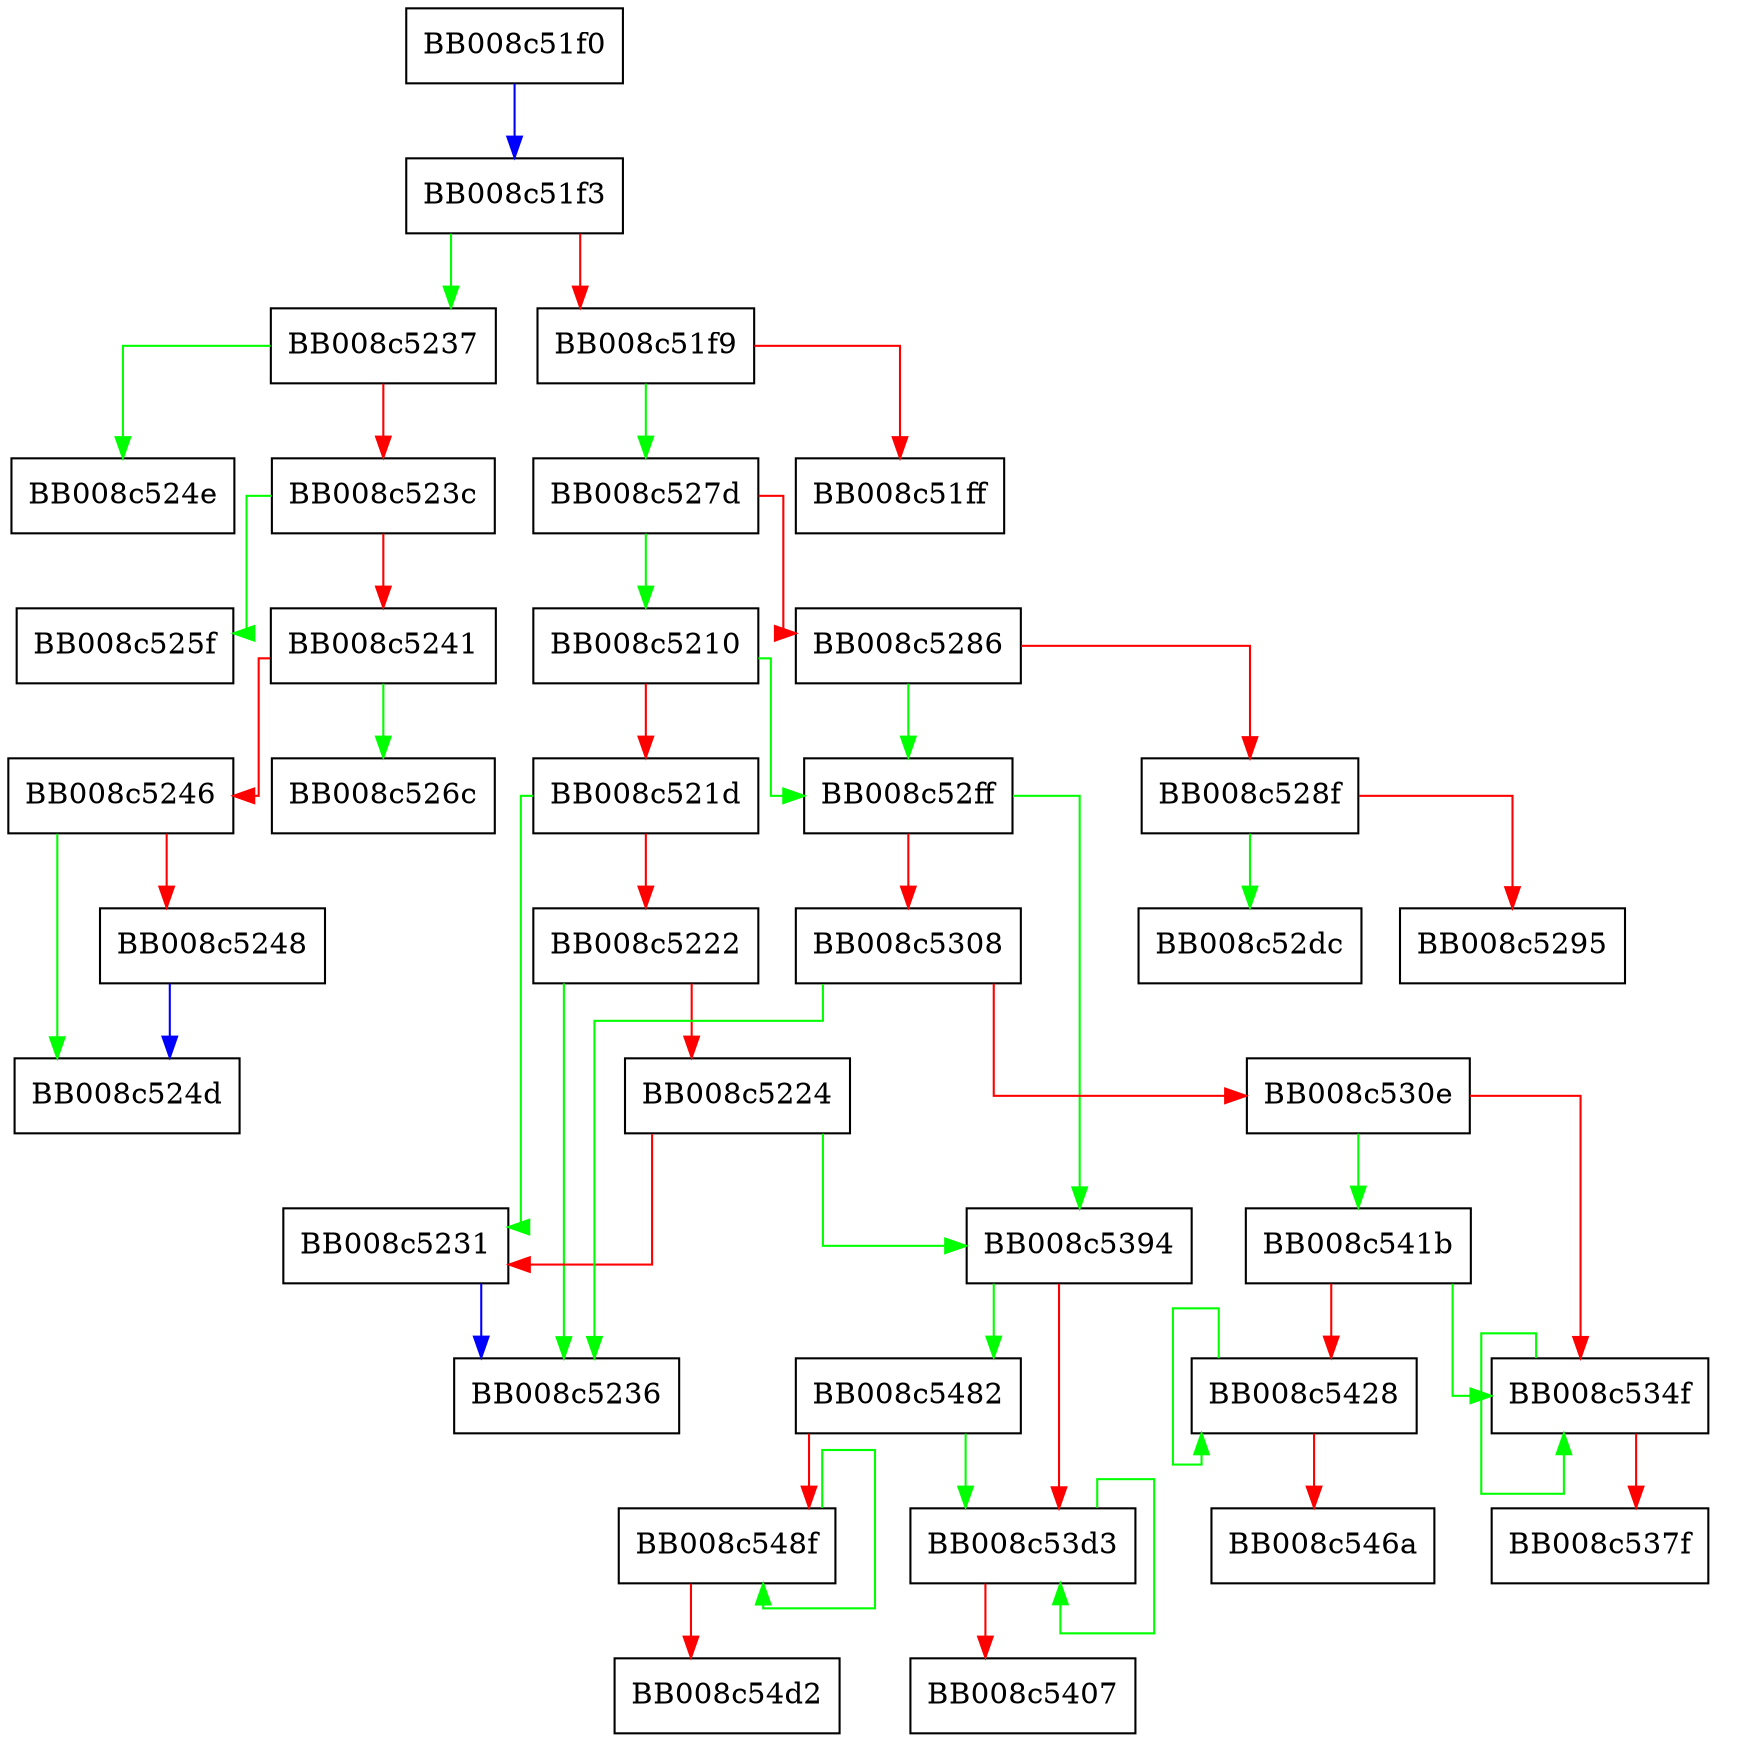 digraph __memcpy_sse2_unaligned_erms {
  node [shape="box"];
  graph [splines=ortho];
  BB008c51f0 -> BB008c51f3 [color="blue"];
  BB008c51f3 -> BB008c5237 [color="green"];
  BB008c51f3 -> BB008c51f9 [color="red"];
  BB008c51f9 -> BB008c527d [color="green"];
  BB008c51f9 -> BB008c51ff [color="red"];
  BB008c5210 -> BB008c52ff [color="green"];
  BB008c5210 -> BB008c521d [color="red"];
  BB008c521d -> BB008c5231 [color="green"];
  BB008c521d -> BB008c5222 [color="red"];
  BB008c5222 -> BB008c5236 [color="green"];
  BB008c5222 -> BB008c5224 [color="red"];
  BB008c5224 -> BB008c5394 [color="green"];
  BB008c5224 -> BB008c5231 [color="red"];
  BB008c5231 -> BB008c5236 [color="blue"];
  BB008c5237 -> BB008c524e [color="green"];
  BB008c5237 -> BB008c523c [color="red"];
  BB008c523c -> BB008c525f [color="green"];
  BB008c523c -> BB008c5241 [color="red"];
  BB008c5241 -> BB008c526c [color="green"];
  BB008c5241 -> BB008c5246 [color="red"];
  BB008c5246 -> BB008c524d [color="green"];
  BB008c5246 -> BB008c5248 [color="red"];
  BB008c5248 -> BB008c524d [color="blue"];
  BB008c527d -> BB008c5210 [color="green"];
  BB008c527d -> BB008c5286 [color="red"];
  BB008c5286 -> BB008c52ff [color="green"];
  BB008c5286 -> BB008c528f [color="red"];
  BB008c528f -> BB008c52dc [color="green"];
  BB008c528f -> BB008c5295 [color="red"];
  BB008c52ff -> BB008c5394 [color="green"];
  BB008c52ff -> BB008c5308 [color="red"];
  BB008c5308 -> BB008c5236 [color="green"];
  BB008c5308 -> BB008c530e [color="red"];
  BB008c530e -> BB008c541b [color="green"];
  BB008c530e -> BB008c534f [color="red"];
  BB008c534f -> BB008c534f [color="green"];
  BB008c534f -> BB008c537f [color="red"];
  BB008c5394 -> BB008c5482 [color="green"];
  BB008c5394 -> BB008c53d3 [color="red"];
  BB008c53d3 -> BB008c53d3 [color="green"];
  BB008c53d3 -> BB008c5407 [color="red"];
  BB008c541b -> BB008c534f [color="green"];
  BB008c541b -> BB008c5428 [color="red"];
  BB008c5428 -> BB008c5428 [color="green"];
  BB008c5428 -> BB008c546a [color="red"];
  BB008c5482 -> BB008c53d3 [color="green"];
  BB008c5482 -> BB008c548f [color="red"];
  BB008c548f -> BB008c548f [color="green"];
  BB008c548f -> BB008c54d2 [color="red"];
}
